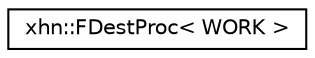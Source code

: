 digraph "Graphical Class Hierarchy"
{
  edge [fontname="Helvetica",fontsize="10",labelfontname="Helvetica",labelfontsize="10"];
  node [fontname="Helvetica",fontsize="10",shape=record];
  rankdir="LR";
  Node1 [label="xhn::FDestProc\< WORK \>",height=0.2,width=0.4,color="black", fillcolor="white", style="filled",URL="$structxhn_1_1_f_dest_proc.html"];
}

